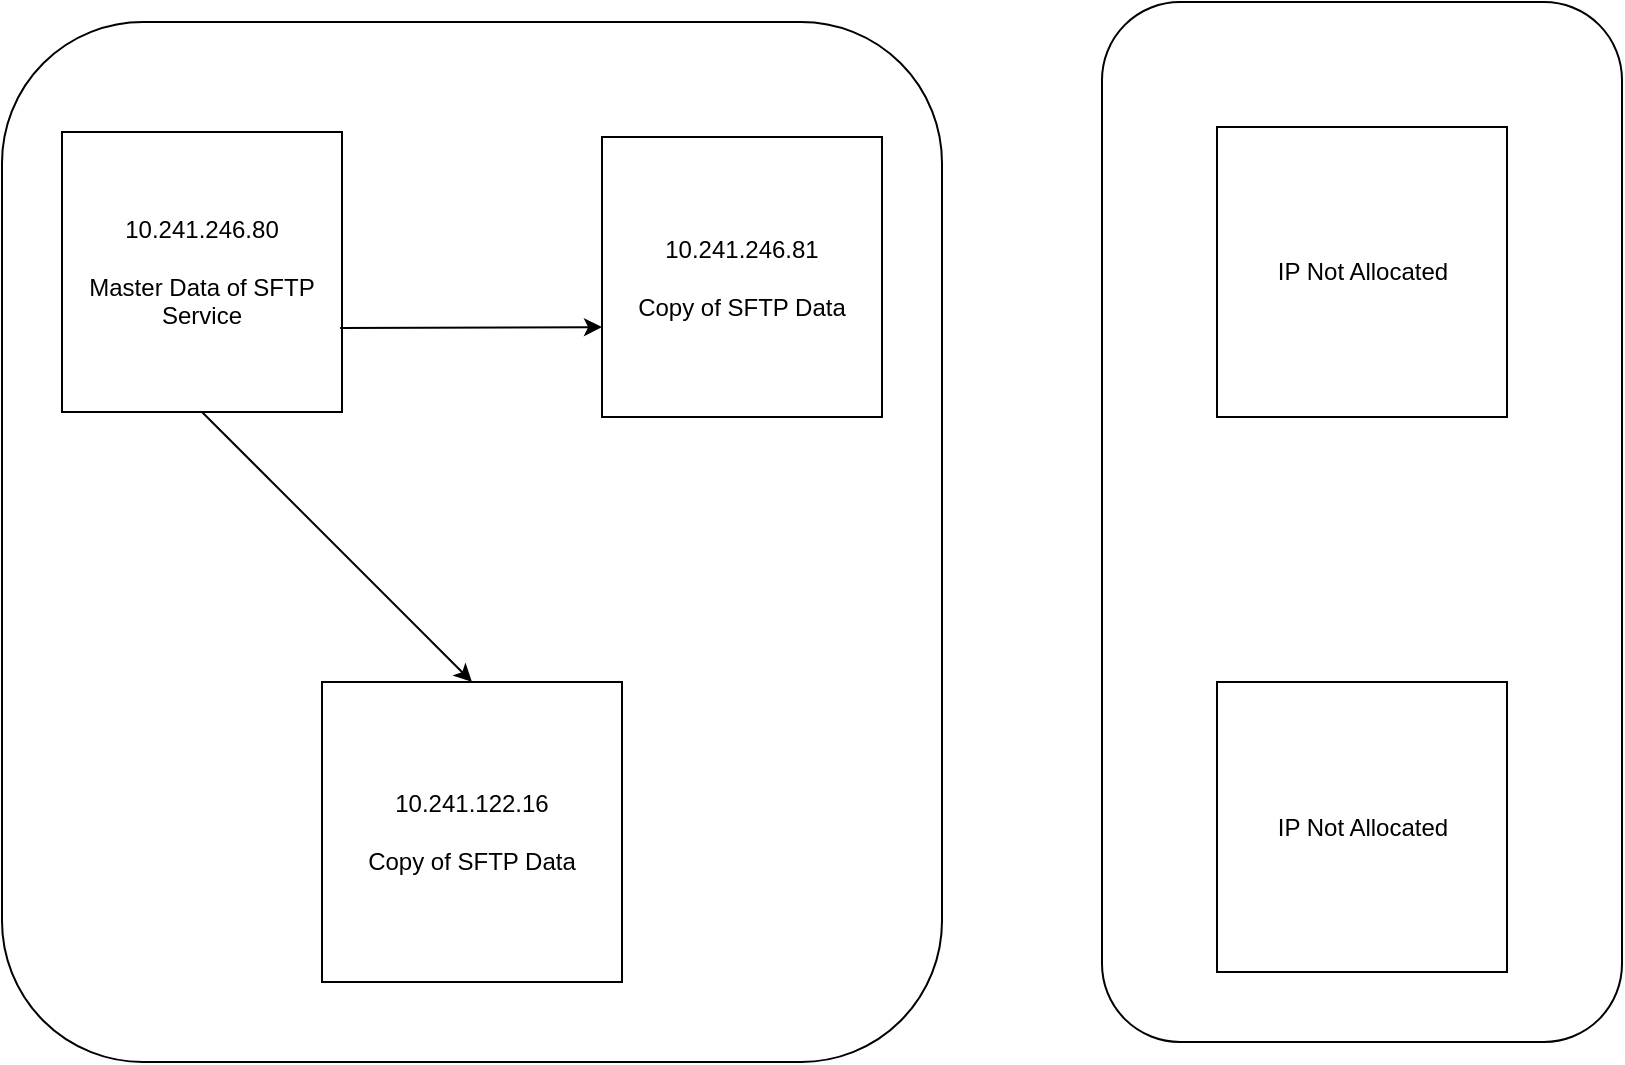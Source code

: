 <mxfile version="21.2.9" type="github">
  <diagram name="Page-1" id="df_ze7xgcm3t2_Z0U3iS">
    <mxGraphModel dx="1194" dy="648" grid="1" gridSize="10" guides="1" tooltips="1" connect="1" arrows="1" fold="1" page="1" pageScale="1" pageWidth="850" pageHeight="1100" math="0" shadow="0">
      <root>
        <mxCell id="0" />
        <mxCell id="1" parent="0" />
        <mxCell id="DVPIaNu0drkTA2Jsw-YP-8" value="" style="rounded=1;whiteSpace=wrap;html=1;" vertex="1" parent="1">
          <mxGeometry x="570" y="30" width="260" height="520" as="geometry" />
        </mxCell>
        <mxCell id="DVPIaNu0drkTA2Jsw-YP-7" value="" style="rounded=1;whiteSpace=wrap;html=1;" vertex="1" parent="1">
          <mxGeometry x="20" y="40" width="470" height="520" as="geometry" />
        </mxCell>
        <mxCell id="DVPIaNu0drkTA2Jsw-YP-3" value="10.241.122.16&lt;br&gt;&lt;br&gt;Copy of SFTP Data" style="whiteSpace=wrap;html=1;aspect=fixed;" vertex="1" parent="1">
          <mxGeometry x="180" y="370" width="150" height="150" as="geometry" />
        </mxCell>
        <mxCell id="DVPIaNu0drkTA2Jsw-YP-2" value="10.241.246.81&lt;br&gt;&lt;br&gt;Copy of SFTP Data" style="whiteSpace=wrap;html=1;aspect=fixed;" vertex="1" parent="1">
          <mxGeometry x="320" y="97.5" width="140" height="140" as="geometry" />
        </mxCell>
        <mxCell id="DVPIaNu0drkTA2Jsw-YP-1" value="10.241.246.80&lt;br&gt;&lt;br&gt;Master Data of SFTP Service" style="whiteSpace=wrap;html=1;aspect=fixed;" vertex="1" parent="1">
          <mxGeometry x="50" y="95" width="140" height="140" as="geometry" />
        </mxCell>
        <mxCell id="DVPIaNu0drkTA2Jsw-YP-4" value="IP Not Allocated" style="whiteSpace=wrap;html=1;aspect=fixed;" vertex="1" parent="1">
          <mxGeometry x="627.5" y="92.5" width="145" height="145" as="geometry" />
        </mxCell>
        <mxCell id="DVPIaNu0drkTA2Jsw-YP-6" value="IP Not Allocated" style="whiteSpace=wrap;html=1;aspect=fixed;" vertex="1" parent="1">
          <mxGeometry x="627.5" y="370" width="145" height="145" as="geometry" />
        </mxCell>
        <mxCell id="DVPIaNu0drkTA2Jsw-YP-9" value="" style="endArrow=classic;html=1;rounded=0;exitX=0.993;exitY=0.7;exitDx=0;exitDy=0;exitPerimeter=0;entryX=0;entryY=0.679;entryDx=0;entryDy=0;entryPerimeter=0;" edge="1" parent="1" source="DVPIaNu0drkTA2Jsw-YP-1" target="DVPIaNu0drkTA2Jsw-YP-2">
          <mxGeometry width="50" height="50" relative="1" as="geometry">
            <mxPoint x="400" y="360" as="sourcePoint" />
            <mxPoint x="450" y="310" as="targetPoint" />
          </mxGeometry>
        </mxCell>
        <mxCell id="DVPIaNu0drkTA2Jsw-YP-10" value="" style="endArrow=classic;html=1;rounded=0;exitX=0.5;exitY=1;exitDx=0;exitDy=0;entryX=0.5;entryY=0;entryDx=0;entryDy=0;" edge="1" parent="1" source="DVPIaNu0drkTA2Jsw-YP-1" target="DVPIaNu0drkTA2Jsw-YP-3">
          <mxGeometry width="50" height="50" relative="1" as="geometry">
            <mxPoint x="400" y="320" as="sourcePoint" />
            <mxPoint x="450" y="270" as="targetPoint" />
          </mxGeometry>
        </mxCell>
      </root>
    </mxGraphModel>
  </diagram>
</mxfile>
